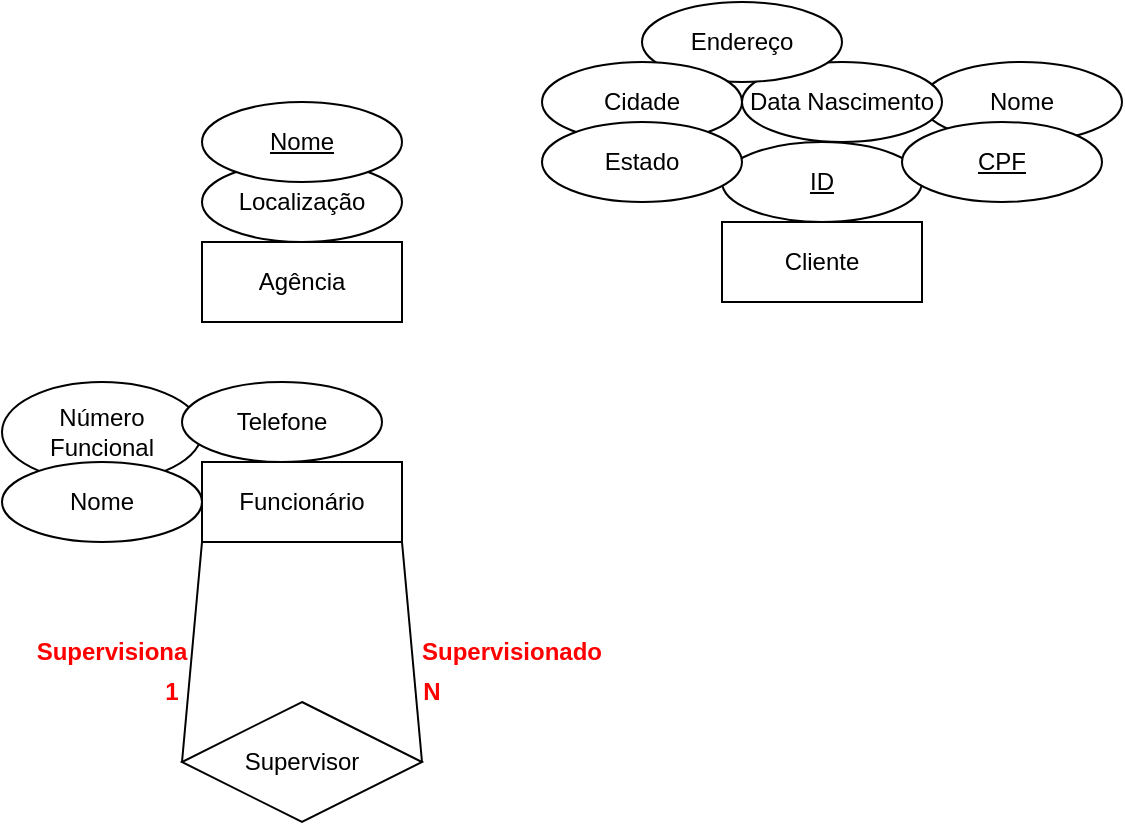 <mxfile version="18.0.3" type="github">
  <diagram id="0B10b3Ld_6nZQIJMK7B3" name="Page-1">
    <mxGraphModel dx="1712" dy="444" grid="1" gridSize="10" guides="1" tooltips="1" connect="1" arrows="1" fold="1" page="1" pageScale="1" pageWidth="827" pageHeight="1169" math="0" shadow="0">
      <root>
        <mxCell id="0" />
        <mxCell id="1" parent="0" />
        <mxCell id="M9N6Cti3nr6UdE8387Xo-2" value="Agência" style="whiteSpace=wrap;html=1;align=center;" vertex="1" parent="1">
          <mxGeometry x="80" y="150" width="100" height="40" as="geometry" />
        </mxCell>
        <mxCell id="M9N6Cti3nr6UdE8387Xo-3" value="Localização" style="ellipse;whiteSpace=wrap;html=1;align=center;fontStyle=0" vertex="1" parent="1">
          <mxGeometry x="80" y="110" width="100" height="40" as="geometry" />
        </mxCell>
        <mxCell id="M9N6Cti3nr6UdE8387Xo-4" value="&lt;u&gt;Nome&lt;/u&gt;" style="ellipse;whiteSpace=wrap;html=1;align=center;" vertex="1" parent="1">
          <mxGeometry x="80" y="80" width="100" height="40" as="geometry" />
        </mxCell>
        <mxCell id="M9N6Cti3nr6UdE8387Xo-5" value="Cliente" style="whiteSpace=wrap;html=1;align=center;" vertex="1" parent="1">
          <mxGeometry x="340" y="140" width="100" height="40" as="geometry" />
        </mxCell>
        <mxCell id="M9N6Cti3nr6UdE8387Xo-6" value="ID" style="ellipse;whiteSpace=wrap;html=1;align=center;fontStyle=4" vertex="1" parent="1">
          <mxGeometry x="340" y="100" width="100" height="40" as="geometry" />
        </mxCell>
        <mxCell id="M9N6Cti3nr6UdE8387Xo-7" value="Nome" style="ellipse;whiteSpace=wrap;html=1;align=center;" vertex="1" parent="1">
          <mxGeometry x="440" y="60" width="100" height="40" as="geometry" />
        </mxCell>
        <mxCell id="M9N6Cti3nr6UdE8387Xo-8" value="&lt;u&gt;CPF&lt;/u&gt;" style="ellipse;whiteSpace=wrap;html=1;align=center;" vertex="1" parent="1">
          <mxGeometry x="430" y="90" width="100" height="40" as="geometry" />
        </mxCell>
        <mxCell id="M9N6Cti3nr6UdE8387Xo-9" value="Data Nascimento" style="ellipse;whiteSpace=wrap;html=1;align=center;" vertex="1" parent="1">
          <mxGeometry x="350" y="60" width="100" height="40" as="geometry" />
        </mxCell>
        <mxCell id="M9N6Cti3nr6UdE8387Xo-10" value="Endereço" style="ellipse;whiteSpace=wrap;html=1;align=center;" vertex="1" parent="1">
          <mxGeometry x="300" y="30" width="100" height="40" as="geometry" />
        </mxCell>
        <mxCell id="M9N6Cti3nr6UdE8387Xo-11" value="Cidade" style="ellipse;whiteSpace=wrap;html=1;align=center;" vertex="1" parent="1">
          <mxGeometry x="250" y="60" width="100" height="40" as="geometry" />
        </mxCell>
        <mxCell id="M9N6Cti3nr6UdE8387Xo-12" value="Estado" style="ellipse;whiteSpace=wrap;html=1;align=center;" vertex="1" parent="1">
          <mxGeometry x="250" y="90" width="100" height="40" as="geometry" />
        </mxCell>
        <mxCell id="M9N6Cti3nr6UdE8387Xo-13" value="Funcionário" style="whiteSpace=wrap;html=1;align=center;" vertex="1" parent="1">
          <mxGeometry x="80" y="260" width="100" height="40" as="geometry" />
        </mxCell>
        <mxCell id="M9N6Cti3nr6UdE8387Xo-14" value="Número Funcional" style="ellipse;whiteSpace=wrap;html=1;align=center;" vertex="1" parent="1">
          <mxGeometry x="-20" y="220" width="100" height="50" as="geometry" />
        </mxCell>
        <mxCell id="M9N6Cti3nr6UdE8387Xo-15" value="Nome" style="ellipse;whiteSpace=wrap;html=1;align=center;" vertex="1" parent="1">
          <mxGeometry x="-20" y="260" width="100" height="40" as="geometry" />
        </mxCell>
        <mxCell id="M9N6Cti3nr6UdE8387Xo-16" value="Telefone" style="ellipse;whiteSpace=wrap;html=1;align=center;" vertex="1" parent="1">
          <mxGeometry x="70" y="220" width="100" height="40" as="geometry" />
        </mxCell>
        <mxCell id="M9N6Cti3nr6UdE8387Xo-18" value="Supervisor" style="shape=rhombus;perimeter=rhombusPerimeter;whiteSpace=wrap;html=1;align=center;" vertex="1" parent="1">
          <mxGeometry x="70" y="380" width="120" height="60" as="geometry" />
        </mxCell>
        <mxCell id="M9N6Cti3nr6UdE8387Xo-19" value="" style="endArrow=none;html=1;rounded=0;exitX=0;exitY=1;exitDx=0;exitDy=0;entryX=0;entryY=0.5;entryDx=0;entryDy=0;" edge="1" parent="1" source="M9N6Cti3nr6UdE8387Xo-13" target="M9N6Cti3nr6UdE8387Xo-18">
          <mxGeometry relative="1" as="geometry">
            <mxPoint x="430" y="240" as="sourcePoint" />
            <mxPoint x="590" y="240" as="targetPoint" />
          </mxGeometry>
        </mxCell>
        <mxCell id="M9N6Cti3nr6UdE8387Xo-20" value="" style="endArrow=none;html=1;rounded=0;exitX=1;exitY=1;exitDx=0;exitDy=0;entryX=1;entryY=0.5;entryDx=0;entryDy=0;" edge="1" parent="1" source="M9N6Cti3nr6UdE8387Xo-13" target="M9N6Cti3nr6UdE8387Xo-18">
          <mxGeometry relative="1" as="geometry">
            <mxPoint x="90" y="310" as="sourcePoint" />
            <mxPoint x="80" y="400" as="targetPoint" />
          </mxGeometry>
        </mxCell>
        <mxCell id="M9N6Cti3nr6UdE8387Xo-21" value="Supervisiona" style="text;html=1;strokeColor=none;fillColor=none;align=center;verticalAlign=middle;whiteSpace=wrap;rounded=0;fontColor=#FF0000;fontStyle=1" vertex="1" parent="1">
          <mxGeometry x="-10" y="340" width="90" height="30" as="geometry" />
        </mxCell>
        <mxCell id="M9N6Cti3nr6UdE8387Xo-22" value="Supervisionado" style="text;html=1;strokeColor=none;fillColor=none;align=center;verticalAlign=middle;whiteSpace=wrap;rounded=0;fontColor=#FF0000;fontStyle=1" vertex="1" parent="1">
          <mxGeometry x="190" y="340" width="90" height="30" as="geometry" />
        </mxCell>
        <mxCell id="M9N6Cti3nr6UdE8387Xo-23" value="1" style="text;html=1;strokeColor=none;fillColor=none;align=center;verticalAlign=middle;whiteSpace=wrap;rounded=0;fontColor=#FF0000;fontStyle=1" vertex="1" parent="1">
          <mxGeometry x="20" y="360" width="90" height="30" as="geometry" />
        </mxCell>
        <mxCell id="M9N6Cti3nr6UdE8387Xo-24" value="N" style="text;html=1;strokeColor=none;fillColor=none;align=center;verticalAlign=middle;whiteSpace=wrap;rounded=0;fontColor=#FF0000;fontStyle=1" vertex="1" parent="1">
          <mxGeometry x="150" y="360" width="90" height="30" as="geometry" />
        </mxCell>
      </root>
    </mxGraphModel>
  </diagram>
</mxfile>
